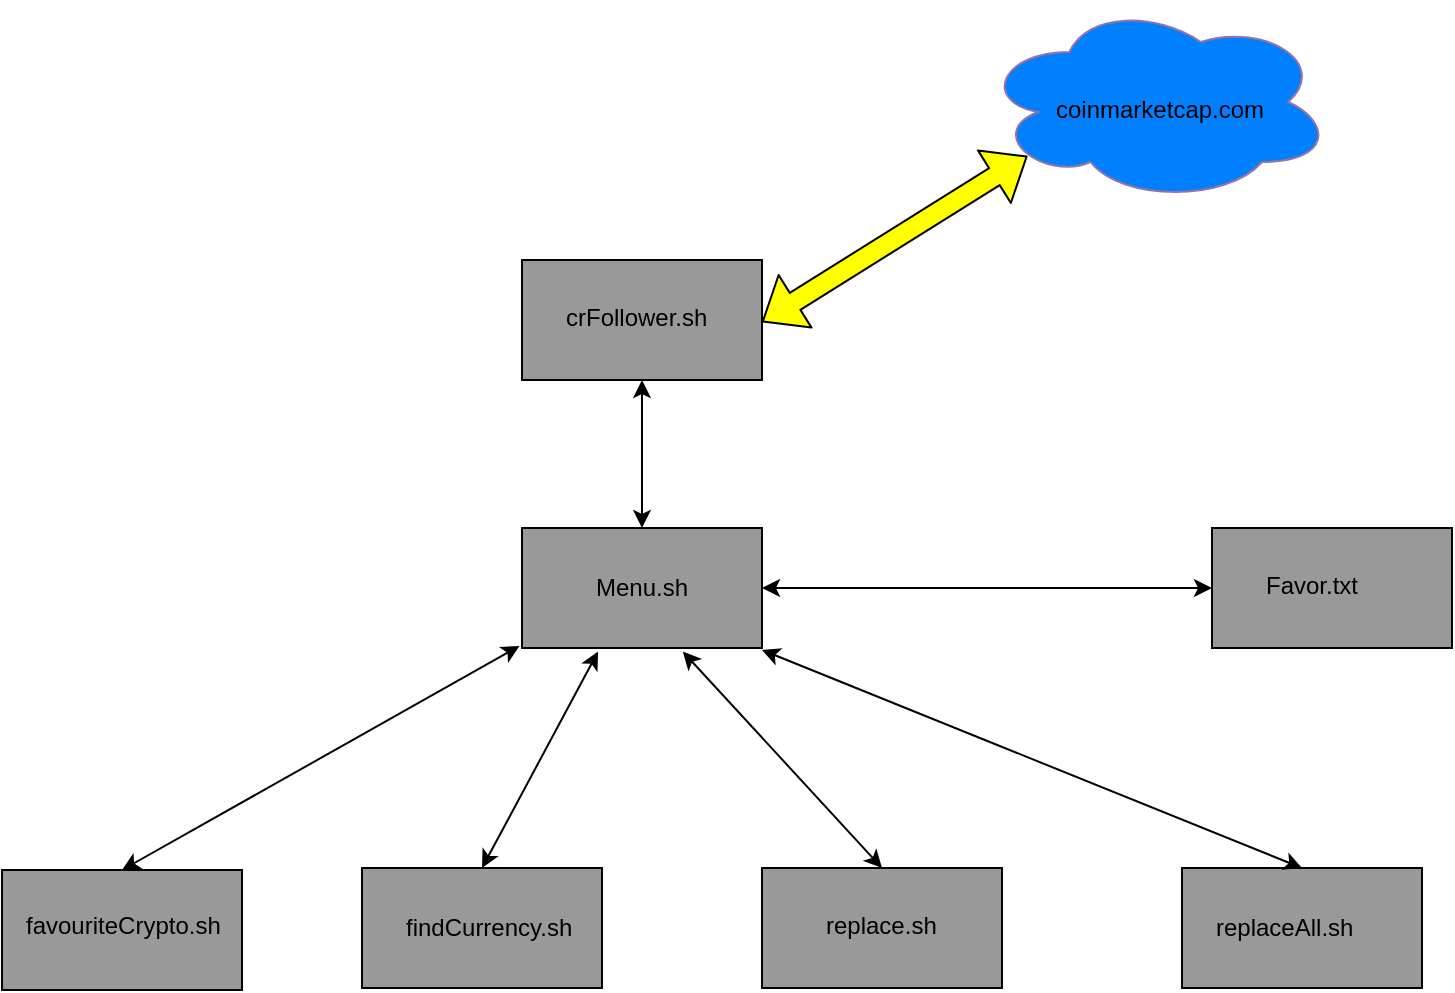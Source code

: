 <mxfile version="12.1.3" pages="1"><diagram id="gXStNqZP3uNPX3xaluwb" name="Page-1"><mxGraphModel dx="1024" dy="419" grid="1" gridSize="10" guides="1" tooltips="1" connect="1" arrows="1" fold="1" page="1" pageScale="1" pageWidth="827" pageHeight="1169" math="0" shadow="0"><root><mxCell id="0"/><mxCell id="1" parent="0"/><mxCell id="70NOCndOcM8MHjGcUHdl-2" value="Menu.sh" style="rounded=0;whiteSpace=wrap;html=1;fillColor=#999999;" vertex="1" parent="1"><mxGeometry x="320" y="293" width="120" height="60" as="geometry"/></mxCell><mxCell id="70NOCndOcM8MHjGcUHdl-3" value="" style="rounded=0;whiteSpace=wrap;html=1;fillColor=#999999;" vertex="1" parent="1"><mxGeometry x="60" y="464" width="120" height="60" as="geometry"/></mxCell><mxCell id="70NOCndOcM8MHjGcUHdl-4" value="" style="rounded=0;whiteSpace=wrap;html=1;fillColor=#999999;" vertex="1" parent="1"><mxGeometry x="240" y="463" width="120" height="60" as="geometry"/></mxCell><mxCell id="70NOCndOcM8MHjGcUHdl-5" value="" style="rounded=0;whiteSpace=wrap;html=1;fillColor=#999999;" vertex="1" parent="1"><mxGeometry x="440" y="463" width="120" height="60" as="geometry"/></mxCell><mxCell id="70NOCndOcM8MHjGcUHdl-6" value="" style="rounded=0;whiteSpace=wrap;html=1;fillColor=#999999;" vertex="1" parent="1"><mxGeometry x="650" y="463" width="120" height="60" as="geometry"/></mxCell><mxCell id="70NOCndOcM8MHjGcUHdl-7" value="" style="rounded=0;whiteSpace=wrap;html=1;fillColor=#999999;" vertex="1" parent="1"><mxGeometry x="665" y="293" width="120" height="60" as="geometry"/></mxCell><mxCell id="70NOCndOcM8MHjGcUHdl-11" value="" style="endArrow=classic;startArrow=classic;html=1;entryX=0.5;entryY=0;entryDx=0;entryDy=0;exitX=-0.01;exitY=0.983;exitDx=0;exitDy=0;exitPerimeter=0;" edge="1" parent="1" source="70NOCndOcM8MHjGcUHdl-2" target="70NOCndOcM8MHjGcUHdl-3"><mxGeometry width="50" height="50" relative="1" as="geometry"><mxPoint x="230" y="383" as="sourcePoint"/><mxPoint x="60" y="543" as="targetPoint"/></mxGeometry></mxCell><mxCell id="70NOCndOcM8MHjGcUHdl-12" value="" style="endArrow=classic;startArrow=classic;html=1;exitX=0.5;exitY=0;exitDx=0;exitDy=0;entryX=0.317;entryY=1.03;entryDx=0;entryDy=0;entryPerimeter=0;" edge="1" parent="1" source="70NOCndOcM8MHjGcUHdl-4" target="70NOCndOcM8MHjGcUHdl-2"><mxGeometry width="50" height="50" relative="1" as="geometry"><mxPoint x="10" y="593" as="sourcePoint"/><mxPoint x="360" y="359" as="targetPoint"/></mxGeometry></mxCell><mxCell id="70NOCndOcM8MHjGcUHdl-13" value="" style="endArrow=classic;startArrow=classic;html=1;exitX=0.5;exitY=0;exitDx=0;exitDy=0;entryX=0.67;entryY=1.03;entryDx=0;entryDy=0;entryPerimeter=0;" edge="1" parent="1" source="70NOCndOcM8MHjGcUHdl-5" target="70NOCndOcM8MHjGcUHdl-2"><mxGeometry width="50" height="50" relative="1" as="geometry"><mxPoint x="10" y="593" as="sourcePoint"/><mxPoint x="390" y="359" as="targetPoint"/></mxGeometry></mxCell><mxCell id="70NOCndOcM8MHjGcUHdl-14" value="" style="endArrow=classic;startArrow=classic;html=1;exitX=0.5;exitY=0;exitDx=0;exitDy=0;" edge="1" parent="1" source="70NOCndOcM8MHjGcUHdl-6"><mxGeometry width="50" height="50" relative="1" as="geometry"><mxPoint x="10" y="593" as="sourcePoint"/><mxPoint x="440" y="354" as="targetPoint"/></mxGeometry></mxCell><mxCell id="70NOCndOcM8MHjGcUHdl-15" value="" style="endArrow=classic;startArrow=classic;html=1;exitX=0;exitY=0.5;exitDx=0;exitDy=0;entryX=1;entryY=0.5;entryDx=0;entryDy=0;" edge="1" parent="1" source="70NOCndOcM8MHjGcUHdl-7" target="70NOCndOcM8MHjGcUHdl-2"><mxGeometry width="50" height="50" relative="1" as="geometry"><mxPoint x="10" y="593" as="sourcePoint"/><mxPoint x="440" y="354" as="targetPoint"/></mxGeometry></mxCell><mxCell id="70NOCndOcM8MHjGcUHdl-16" value="" style="rounded=0;whiteSpace=wrap;html=1;fillColor=#999999;" vertex="1" parent="1"><mxGeometry x="320" y="159" width="120" height="60" as="geometry"/></mxCell><mxCell id="70NOCndOcM8MHjGcUHdl-17" value="crFollower.sh" style="text;html=1;" vertex="1" parent="1"><mxGeometry x="340" y="174" width="120" height="30" as="geometry"/></mxCell><mxCell id="70NOCndOcM8MHjGcUHdl-18" value="favouriteCrypto.sh" style="text;html=1;" vertex="1" parent="1"><mxGeometry x="70" y="478" width="120" height="30" as="geometry"/></mxCell><mxCell id="70NOCndOcM8MHjGcUHdl-19" value="findCurrency.sh" style="text;html=1;" vertex="1" parent="1"><mxGeometry x="260" y="479" width="110" height="30" as="geometry"/></mxCell><mxCell id="70NOCndOcM8MHjGcUHdl-20" value="replace.sh" style="text;html=1;" vertex="1" parent="1"><mxGeometry x="470" y="478" width="80" height="30" as="geometry"/></mxCell><mxCell id="70NOCndOcM8MHjGcUHdl-21" value="replaceAll.sh" style="text;html=1;" vertex="1" parent="1"><mxGeometry x="665" y="479" width="90" height="30" as="geometry"/></mxCell><mxCell id="70NOCndOcM8MHjGcUHdl-22" value="" style="endArrow=classic;startArrow=classic;html=1;exitX=0.5;exitY=0;exitDx=0;exitDy=0;entryX=0.5;entryY=1;entryDx=0;entryDy=0;" edge="1" parent="1" source="70NOCndOcM8MHjGcUHdl-2" target="70NOCndOcM8MHjGcUHdl-16"><mxGeometry width="50" height="50" relative="1" as="geometry"><mxPoint x="360" y="263" as="sourcePoint"/><mxPoint x="410" y="213" as="targetPoint"/></mxGeometry></mxCell><mxCell id="70NOCndOcM8MHjGcUHdl-24" value="Favor.txt" style="text;html=1;" vertex="1" parent="1"><mxGeometry x="690" y="308" width="70" height="30" as="geometry"/></mxCell><mxCell id="70NOCndOcM8MHjGcUHdl-26" value="" style="ellipse;shape=cloud;whiteSpace=wrap;html=1;fillColor=#007FFF;strokeColor=#9673a6;" vertex="1" parent="1"><mxGeometry x="550" y="30" width="175" height="100" as="geometry"/></mxCell><mxCell id="70NOCndOcM8MHjGcUHdl-28" value="" style="shape=flexArrow;endArrow=classic;startArrow=classic;html=1;entryX=0.13;entryY=0.77;entryDx=0;entryDy=0;entryPerimeter=0;fillColor=#FFFF00;" edge="1" parent="1" target="70NOCndOcM8MHjGcUHdl-26"><mxGeometry width="50" height="50" relative="1" as="geometry"><mxPoint x="440" y="190" as="sourcePoint"/><mxPoint x="110" y="620" as="targetPoint"/></mxGeometry></mxCell><mxCell id="70NOCndOcM8MHjGcUHdl-29" value="coinmarketcap.com" style="text;html=1;" vertex="1" parent="1"><mxGeometry x="585" y="70" width="130" height="30" as="geometry"/></mxCell></root></mxGraphModel></diagram></mxfile>